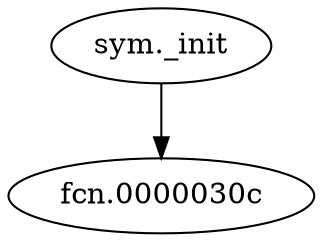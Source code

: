digraph code {
  "0x00000398" [label="sym._init"];
  "0x00000398" -> "0x0000030c";
  "0x0000030c" [label="fcn.0000030c"];
}